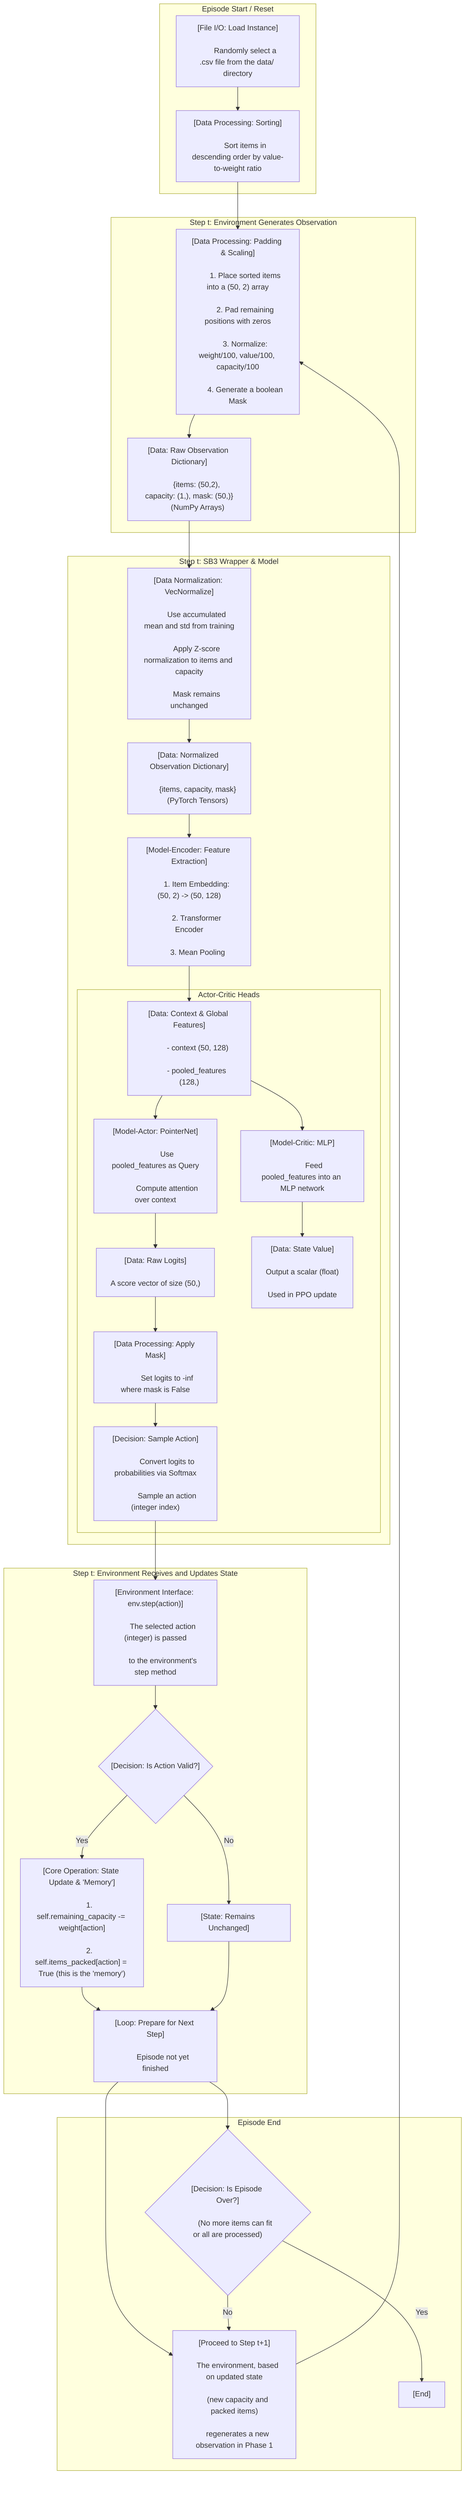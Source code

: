 graph TD

    subgraph "Episode Start / Reset"

        A["[File I/O: Load Instance]

        Randomly select a .csv file from the data/ directory

       "]

        --> B["[Data Processing: Sorting]

        Sort items in descending order by value-to-weight ratio

       "]

    end


    subgraph "Step t: Environment Generates Observation"

        C["[Data Processing: Padding & Scaling]

        1. Place sorted items into a (50, 2) array

        2. Pad remaining positions with zeros

        3. Normalize: weight/100, value/100, capacity/100

        4. Generate a boolean Mask

       "]

        --> D["[Data: Raw Observation Dictionary]

        {items: (50,2), capacity: (1,), mask: (50,)}

        (NumPy Arrays)"]

    end

    B --> C


    subgraph "Step t: SB3 Wrapper & Model"

        D --> E["[Data Normalization: VecNormalize]

        Use accumulated mean and std from training

        Apply Z-score normalization to items and capacity

        Mask remains unchanged

       "]

        --> F["[Data: Normalized Observation Dictionary]

        {items, capacity, mask}

        (PyTorch Tensors)"]


        F --> G["[Model-Encoder: Feature Extraction]

        1. Item Embedding: (50, 2) -> (50, 128)

        2. Transformer Encoder

        3. Mean Pooling

       "]


        G --> H["[Data: Context & Global Features]

        - context (50, 128)

        - pooled_features (128,)"]

        

        subgraph "Actor-Critic Heads"

            H --> I_Actor["[Model-Actor: PointerNet]

            Use pooled_features as Query

            Compute attention over context

           "]

            --> J_Actor["[Data: Raw Logits]

            A score vector of size (50,)

           "]

            --> K_Actor["[Data Processing: Apply Mask]

            Set logits to -inf where mask is False

           "]

            --> L_Actor["[Decision: Sample Action]

            Convert logits to probabilities via Softmax

            Sample an action (integer index)"]


            H --> I_Critic["[Model-Critic: MLP]

            Feed pooled_features into an MLP network

           "]

            --> J_Critic["[Data: State Value]

            Output a scalar (float)

            Used in PPO update"]

        end

    end

    

    subgraph "Step t: Environment Receives and Updates State"

        L_Actor --> M["[Environment Interface: env.step(action)]

        The selected action (integer) is passed

        to the environment's step method

       "]

        --> N{"[Decision: Is Action Valid?]"}

        N -- Yes --> O["[Core Operation: State Update & 'Memory']

        1. self.remaining_capacity -= weight[action]

        2. self.items_packed[action] = True (this is the 'memory')

       "]

        N -- No --> P["[State: Remains Unchanged]"]

        O --> Q["[Loop: Prepare for Next Step]

        Episode not yet finished"]

        P --> Q

    end


    Q --> C_NextStep["[Proceed to Step t+1]

    The environment, based on updated state

    (new capacity and packed items)

    regenerates a new observation in Phase 1"]

    

    C_NextStep --> C


    subgraph "Episode End"

        Q --> R{"[Decision: Is Episode Over?]

        (No more items can fit or all are processed)"}

        R -- Yes --> S["[End]"]

        R -- No --> C_NextStep

    end